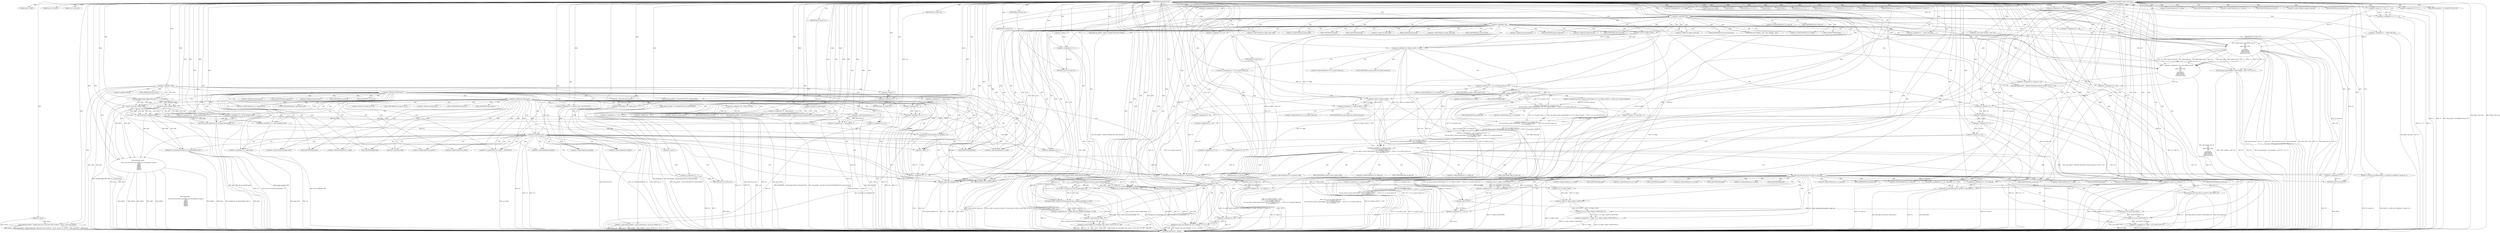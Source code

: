 digraph hostapd_notif_assoc {  
"1000122" [label = "(METHOD,hostapd_notif_assoc)" ]
"1000694" [label = "(METHOD_RETURN,int __fastcall)" ]
"1000123" [label = "(PARAM,hostapd_data *hapd)" ]
"1000124" [label = "(PARAM,const u8 *addr)" ]
"1000125" [label = "(PARAM,const u8 *req_ies)" ]
"1000126" [label = "(PARAM,size_t req_ies_len)" ]
"1000127" [label = "(PARAM,int reassoc)" ]
"1000151" [label = "(<operator>.logicalNot,!addr)" ]
"1000154" [label = "(<operator>.assignment,v23 = -1)" ]
"1000156" [label = "(<operator>.minus,-1)" ]
"1000158" [label = "(wpa_printf,wpa_printf(2, \"hostapd_notif_assoc: Skip event with no address\", req_ies, req_ies_len, reassoc))" ]
"1000164" [label = "(RETURN,return v23;,return v23;)" ]
"1000165" [label = "(IDENTIFIER,v23,return v23;)" ]
"1000166" [label = "(hostapd_logger,hostapd_logger(hapd, addr, 1u, 2, \"associated\"))" ]
"1000172" [label = "(ieee802_11_parse_elems,ieee802_11_parse_elems(req_ies, req_ies_len, &elems, 0))" ]
"1000183" [label = "(<operator>.assignment,v10 = elems.wps_ie - 2)" ]
"1000185" [label = "(<operator>.subtraction,elems.wps_ie - 2)" ]
"1000190" [label = "(IDENTIFIER,L,)" ]
"1000191" [label = "(wpa_printf,wpa_printf(2, \"STA included WPS IE in (Re)AssocReq\"))" ]
"1000196" [label = "(<operator>.assignment,v27 = elems.rsn_ie)" ]
"1000206" [label = "(<operator>.assignment,v28 = elems.rsn_ie_len)" ]
"1000211" [label = "(wpa_printf,wpa_printf(2, \"STA included RSN IE in (Re)AssocReq\"))" ]
"1000214" [label = "(<operator>.assignment,v10 = v27 - 2)" ]
"1000216" [label = "(<operator>.subtraction,v27 - 2)" ]
"1000219" [label = "(<operator>.assignment,v11 = v28 + 2)" ]
"1000221" [label = "(<operator>.addition,v28 + 2)" ]
"1000224" [label = "(<operator>.assignment,v12 = ap_get_sta(hapd, addr))" ]
"1000226" [label = "(ap_get_sta,ap_get_sta(hapd, addr))" ]
"1000229" [label = "(<operator>.assignment,v13 = v12)" ]
"1000233" [label = "(IDENTIFIER,v12,if ( v12 ))" ]
"1000236" [label = "(<operator>.assignment,v10 = elems.wpa_ie)" ]
"1000246" [label = "(<operator>.assignment,v10 = elems.wpa_ie - 2)" ]
"1000248" [label = "(<operator>.subtraction,elems.wpa_ie - 2)" ]
"1000253" [label = "(IDENTIFIER,L,)" ]
"1000254" [label = "(wpa_printf,wpa_printf(2, \"STA included WPA IE in (Re)AssocReq\"))" ]
"1000259" [label = "(IDENTIFIER,L,)" ]
"1000260" [label = "(wpa_printf,wpa_printf(2, \"STA did not include WPS/RSN/WPA IE in (Re)AssocReq\"))" ]
"1000263" [label = "(<operator>.assignment,v12 = ap_get_sta(hapd, addr))" ]
"1000265" [label = "(ap_get_sta,ap_get_sta(hapd, addr))" ]
"1000268" [label = "(<operator>.assignment,v13 = v12)" ]
"1000272" [label = "(IDENTIFIER,v12,if ( v12 ))" ]
"1000275" [label = "(ap_sta_no_session_timeout,ap_sta_no_session_timeout(hapd, v12))" ]
"1000278" [label = "(accounting_sta_stop,accounting_sta_stop(hapd, v13))" ]
"1000281" [label = "(<operator>.assignment,v13->timeout_next = STA_NULLFUNC)" ]
"1000288" [label = "(<operator>.assignment,v13 = ap_sta_add(hapd, addr))" ]
"1000290" [label = "(ap_sta_add,ap_sta_add(hapd, addr))" ]
"1000294" [label = "(<operator>.logicalNot,!v13)" ]
"1000297" [label = "(<operator>.assignment,v23 = -1)" ]
"1000299" [label = "(<operator>.minus,-1)" ]
"1000301" [label = "(hostapd_drv_sta_disassoc,hostapd_drv_sta_disassoc(hapd, addr, 5))" ]
"1000305" [label = "(RETURN,return v23;,return v23;)" ]
"1000306" [label = "(IDENTIFIER,v23,return v23;)" ]
"1000308" [label = "(<operator>.assignment,v14 = hapd->iface)" ]
"1000313" [label = "(<operators>.assignmentAnd,v13->flags &= 0xFFFECFFF)" ]
"1000319" [label = "(wpa_printf,wpa_printf(\n      3,\n      \"STA %02x:%02x:%02x:%02x:%02x:%02x not allowed to connect\",\n      *addr,\n      addr[1],\n      addr[2],\n      addr[3],\n      addr[4],\n      addr[5]))" ]
"1000339" [label = "(<operator>.assignment,v25 = 1)" ]
"1000343" [label = "(hostapd_drv_sta_disassoc,hostapd_drv_sta_disassoc(hapd, v13->addr, v25))" ]
"1000349" [label = "(<operator>.assignment,v23 = -1)" ]
"1000351" [label = "(<operator>.minus,-1)" ]
"1000353" [label = "(ap_free_sta,ap_free_sta(hapd, v13))" ]
"1000356" [label = "(RETURN,return v23;,return v23;)" ]
"1000357" [label = "(IDENTIFIER,v23,return v23;)" ]
"1000358" [label = "(ap_copy_sta_supp_op_classes,ap_copy_sta_supp_op_classes(v13, elems.supp_op_classes, elems.supp_op_classes_len))" ]
"1000367" [label = "(<operator>.logicalNot,!hapd->conf->wpa)" ]
"1000374" [label = "(<operator>.assignment,v20 = v13->flags)" ]
"1000381" [label = "(IDENTIFIER,v10,if ( v10 ))" ]
"1000382" [label = "(<operator>.assignment,v15 = v11 == 0)" ]
"1000384" [label = "(<operator>.equals,v11 == 0)" ]
"1000388" [label = "(<operator>.assignment,v15 = 1)" ]
"1000392" [label = "(IDENTIFIER,v15,if ( v15 ))" ]
"1000394" [label = "(wpa_printf,wpa_printf(2, \"No WPA/RSN IE from STA\"))" ]
"1000397" [label = "(<operator>.assignment,v25 = 13)" ]
"1000401" [label = "(<operator>.assignment,v16 = v13->wpa_sm)" ]
"1000406" [label = "(<operator>.assignment,v17 = hapd->wpa_auth)" ]
"1000412" [label = "(<operator>.logicalNot,!v16)" ]
"1000415" [label = "(<operator>.assignment,v13->wpa_sm = v29)" ]
"1000420" [label = "(<operator>.assignment,v16 = v29)" ]
"1000424" [label = "(<operator>.logicalNot,!v29)" ]
"1000427" [label = "(<operator>.assignment,v23 = -1)" ]
"1000429" [label = "(<operator>.minus,-1)" ]
"1000431" [label = "(wpa_printf,wpa_printf(5, \"Failed to initialize WPA state machine\"))" ]
"1000434" [label = "(RETURN,return v23;,return v23;)" ]
"1000435" [label = "(IDENTIFIER,v23,return v23;)" ]
"1000436" [label = "(<operator>.assignment,v17 = hapd->wpa_auth)" ]
"1000441" [label = "(<operator>.assignment,v18 = wpa_validate_wpa_ie(\n          v17,\n          v16,\n          hapd->iface->freq,\n          v10,\n          v11,\n          elems.mdie,\n          elems.mdie_len,\n          elems.owe_dh,\n          elems.owe_dh_len))" ]
"1000443" [label = "(wpa_validate_wpa_ie,wpa_validate_wpa_ie(\n          v17,\n          v16,\n          hapd->iface->freq,\n          v10,\n          v11,\n          elems.mdie,\n          elems.mdie_len,\n          elems.owe_dh,\n          elems.owe_dh_len))" ]
"1000465" [label = "(<operator>.assignment,v19 = v18)" ]
"1000469" [label = "(IDENTIFIER,v18,if ( v18 ))" ]
"1000471" [label = "(wpa_printf,wpa_printf(2, \"WPA/RSN information element rejected? (res %u)\", v18))" ]
"1000475" [label = "(wpa_hexdump,wpa_hexdump(2, (const unsigned __int8 *)\"IE\", v10, v11))" ]
"1000477" [label = "(<operator>.cast,(const unsigned __int8 *)\"IE\")" ]
"1000482" [label = "(<operator>.assignment,v25 = 18)" ]
"1000486" [label = "(<operator>.notEquals,v19 != 2)" ]
"1000490" [label = "(<operator>.assignment,v25 = 19)" ]
"1000494" [label = "(<operator>.notEquals,v19 != 3)" ]
"1000498" [label = "(<operator>.assignment,v25 = 20)" ]
"1000502" [label = "(<operator>.notEquals,v19 != 4)" ]
"1000507" [label = "(<operator>.equals,v19 == 8)" ]
"1000510" [label = "(<operator>.assignment,v25 = 24)" ]
"1000514" [label = "(<operator>.assignment,v25 = 13)" ]
"1000519" [label = "(<operator>.logicalOr,(v13->flags & 0x402) != 1026\n    || (v23 = v13->sa_query_timed_out) != 0\n    || v13->sa_query_count > 0\n    && ((ap_check_sa_query_timeout(hapd, v13), (v13->flags & 0x402) != 1026) || v13->sa_query_timed_out)\n    || v13->auth_alg == 2)" ]
"1000520" [label = "(<operator>.notEquals,(v13->flags & 0x402) != 1026)" ]
"1000521" [label = "(<operator>.and,v13->flags & 0x402)" ]
"1000527" [label = "(<operator>.logicalOr,(v23 = v13->sa_query_timed_out) != 0\n    || v13->sa_query_count > 0\n    && ((ap_check_sa_query_timeout(hapd, v13), (v13->flags & 0x402) != 1026) || v13->sa_query_timed_out)\n    || v13->auth_alg == 2)" ]
"1000528" [label = "(<operator>.notEquals,(v23 = v13->sa_query_timed_out) != 0)" ]
"1000529" [label = "(<operator>.assignment,v23 = v13->sa_query_timed_out)" ]
"1000535" [label = "(<operator>.logicalOr,v13->sa_query_count > 0\n    && ((ap_check_sa_query_timeout(hapd, v13), (v13->flags & 0x402) != 1026) || v13->sa_query_timed_out)\n    || v13->auth_alg == 2)" ]
"1000536" [label = "(<operator>.logicalAnd,v13->sa_query_count > 0\n    && ((ap_check_sa_query_timeout(hapd, v13), (v13->flags & 0x402) != 1026) || v13->sa_query_timed_out))" ]
"1000537" [label = "(<operator>.greaterThan,v13->sa_query_count > 0)" ]
"1000544" [label = "(ap_check_sa_query_timeout,ap_check_sa_query_timeout(hapd, v13))" ]
"1000547" [label = "(<operator>.notEquals,(v13->flags & 0x402) != 1026)" ]
"1000548" [label = "(<operator>.and,v13->flags & 0x402)" ]
"1000542" [label = "(<operator>.logicalOr,(ap_check_sa_query_timeout(hapd, v13), (v13->flags & 0x402) != 1026) || v13->sa_query_timed_out)" ]
"1000557" [label = "(<operator>.equals,v13->auth_alg == 2)" ]
"1000564" [label = "(wpa_auth_uses_mfp,wpa_auth_uses_mfp(v13->wpa_sm))" ]
"1000569" [label = "(<operator>.assignment,v21 = v13->flags & 2)" ]
"1000571" [label = "(<operator>.and,v13->flags & 2)" ]
"1000576" [label = "(<operator>.assignment,v13->flags = (v13->flags | 0x400) & 0xFFF7FFFF | 3)" ]
"1000580" [label = "(<operator>.or,(v13->flags | 0x400) & 0xFFF7FFFF | 3)" ]
"1000581" [label = "(<operator>.and,(v13->flags | 0x400) & 0xFFF7FFFF)" ]
"1000582" [label = "(<operator>.or,v13->flags | 0x400)" ]
"1000589" [label = "(hostapd_set_sta_flags,hostapd_set_sta_flags(hapd, v13))" ]
"1000593" [label = "(IDENTIFIER,reassoc,if ( reassoc ))" ]
"1000596" [label = "(<operator>.assignment,v22 = v13->wpa_sm)" ]
"1000602" [label = "(<operator>.equals,v13->auth_alg == 2)" ]
"1000608" [label = "(wpa_auth_sm_event,wpa_auth_sm_event(v22, WPA_ASSOC_FT))" ]
"1000613" [label = "(wpa_auth_sm_event,wpa_auth_sm_event(v22, WPA_ASSOC))" ]
"1000617" [label = "(<operator>.assignment,v23 = 0)" ]
"1000620" [label = "(hostapd_new_assoc_sta,hostapd_new_assoc_sta(hapd, v13, v21 != 0))" ]
"1000623" [label = "(<operator>.notEquals,v21 != 0)" ]
"1000626" [label = "(ieee802_1x_notify_port_enabled,ieee802_1x_notify_port_enabled(v13->eapol_sm, 1))" ]
"1000631" [label = "(RETURN,return v23;,return v23;)" ]
"1000632" [label = "(IDENTIFIER,v23,return v23;)" ]
"1000634" [label = "(<operator>.assignment,v22 = v13->wpa_sm)" ]
"1000640" [label = "(<operator>.assignment,v20 = v13->flags & 0xFFFFFBFF)" ]
"1000642" [label = "(<operator>.and,v13->flags & 0xFFFFFBFF)" ]
"1000648" [label = "(<operator>.assignment,v21 = v20 & 2)" ]
"1000650" [label = "(<operator>.and,v20 & 2)" ]
"1000653" [label = "(<operator>.assignment,v13->flags = v20 & 0xFFF7FFFF | 3)" ]
"1000657" [label = "(<operator>.or,v20 & 0xFFF7FFFF | 3)" ]
"1000658" [label = "(<operator>.and,v20 & 0xFFF7FFFF)" ]
"1000662" [label = "(hostapd_set_sta_flags,hostapd_set_sta_flags(hapd, v13))" ]
"1000666" [label = "(IDENTIFIER,reassoc,if ( reassoc ))" ]
"1000670" [label = "(<operator>.logicalNot,!v13->sa_query_count)" ]
"1000674" [label = "(ap_sta_start_sa_query,ap_sta_start_sa_query(hapd, v13))" ]
"1000677" [label = "(<operator>.assignment,v26 = hostapd_eid_assoc_comeback_time(hapd, v13, buf))" ]
"1000679" [label = "(hostapd_eid_assoc_comeback_time,hostapd_eid_assoc_comeback_time(hapd, v13, buf))" ]
"1000683" [label = "(hostapd_sta_assoc,hostapd_sta_assoc(hapd, addr, reassoc, 0x1Eu, buf, v26 - buf))" ]
"1000689" [label = "(<operator>.subtraction,v26 - buf)" ]
"1000692" [label = "(RETURN,return v23;,return v23;)" ]
"1000693" [label = "(IDENTIFIER,v23,return v23;)" ]
"1000175" [label = "(<operator>.addressOf,&elems)" ]
"1000179" [label = "(<operator>.fieldAccess,elems.wps_ie)" ]
"1000181" [label = "(FIELD_IDENTIFIER,wps_ie,wps_ie)" ]
"1000186" [label = "(<operator>.fieldAccess,elems.wps_ie)" ]
"1000188" [label = "(FIELD_IDENTIFIER,wps_ie,wps_ie)" ]
"1000198" [label = "(<operator>.fieldAccess,elems.rsn_ie)" ]
"1000200" [label = "(FIELD_IDENTIFIER,rsn_ie,rsn_ie)" ]
"1000202" [label = "(<operator>.fieldAccess,elems.rsn_ie)" ]
"1000204" [label = "(FIELD_IDENTIFIER,rsn_ie,rsn_ie)" ]
"1000208" [label = "(<operator>.fieldAccess,elems.rsn_ie_len)" ]
"1000210" [label = "(FIELD_IDENTIFIER,rsn_ie_len,rsn_ie_len)" ]
"1000238" [label = "(<operator>.fieldAccess,elems.wpa_ie)" ]
"1000240" [label = "(FIELD_IDENTIFIER,wpa_ie,wpa_ie)" ]
"1000242" [label = "(<operator>.fieldAccess,elems.wpa_ie)" ]
"1000244" [label = "(FIELD_IDENTIFIER,wpa_ie,wpa_ie)" ]
"1000249" [label = "(<operator>.fieldAccess,elems.wpa_ie)" ]
"1000251" [label = "(FIELD_IDENTIFIER,wpa_ie,wpa_ie)" ]
"1000282" [label = "(<operator>.indirectFieldAccess,v13->timeout_next)" ]
"1000284" [label = "(FIELD_IDENTIFIER,timeout_next,timeout_next)" ]
"1000310" [label = "(<operator>.indirectFieldAccess,hapd->iface)" ]
"1000312" [label = "(FIELD_IDENTIFIER,iface,iface)" ]
"1000314" [label = "(<operator>.indirectFieldAccess,v13->flags)" ]
"1000316" [label = "(FIELD_IDENTIFIER,flags,flags)" ]
"1000322" [label = "(<operator>.indirection,*addr)" ]
"1000324" [label = "(<operator>.indirectIndexAccess,addr[1])" ]
"1000327" [label = "(<operator>.indirectIndexAccess,addr[2])" ]
"1000330" [label = "(<operator>.indirectIndexAccess,addr[3])" ]
"1000333" [label = "(<operator>.indirectIndexAccess,addr[4])" ]
"1000336" [label = "(<operator>.indirectIndexAccess,addr[5])" ]
"1000345" [label = "(<operator>.indirectFieldAccess,v13->addr)" ]
"1000347" [label = "(FIELD_IDENTIFIER,addr,addr)" ]
"1000376" [label = "(<operator>.indirectFieldAccess,v13->flags)" ]
"1000378" [label = "(FIELD_IDENTIFIER,flags,flags)" ]
"1000403" [label = "(<operator>.indirectFieldAccess,v13->wpa_sm)" ]
"1000405" [label = "(FIELD_IDENTIFIER,wpa_sm,wpa_sm)" ]
"1000408" [label = "(<operator>.indirectFieldAccess,hapd->wpa_auth)" ]
"1000410" [label = "(FIELD_IDENTIFIER,wpa_auth,wpa_auth)" ]
"1000416" [label = "(<operator>.indirectFieldAccess,v13->wpa_sm)" ]
"1000418" [label = "(FIELD_IDENTIFIER,wpa_sm,wpa_sm)" ]
"1000438" [label = "(<operator>.indirectFieldAccess,hapd->wpa_auth)" ]
"1000440" [label = "(FIELD_IDENTIFIER,wpa_auth,wpa_auth)" ]
"1000446" [label = "(<operator>.indirectFieldAccess,hapd->iface->freq)" ]
"1000447" [label = "(<operator>.indirectFieldAccess,hapd->iface)" ]
"1000449" [label = "(FIELD_IDENTIFIER,iface,iface)" ]
"1000450" [label = "(FIELD_IDENTIFIER,freq,freq)" ]
"1000453" [label = "(<operator>.fieldAccess,elems.mdie)" ]
"1000455" [label = "(FIELD_IDENTIFIER,mdie,mdie)" ]
"1000456" [label = "(<operator>.fieldAccess,elems.mdie_len)" ]
"1000458" [label = "(FIELD_IDENTIFIER,mdie_len,mdie_len)" ]
"1000459" [label = "(<operator>.fieldAccess,elems.owe_dh)" ]
"1000461" [label = "(FIELD_IDENTIFIER,owe_dh,owe_dh)" ]
"1000462" [label = "(<operator>.fieldAccess,elems.owe_dh_len)" ]
"1000464" [label = "(FIELD_IDENTIFIER,owe_dh_len,owe_dh_len)" ]
"1000478" [label = "(UNKNOWN,const unsigned __int8 *,const unsigned __int8 *)" ]
"1000522" [label = "(<operator>.indirectFieldAccess,v13->flags)" ]
"1000524" [label = "(FIELD_IDENTIFIER,flags,flags)" ]
"1000531" [label = "(<operator>.indirectFieldAccess,v13->sa_query_timed_out)" ]
"1000533" [label = "(FIELD_IDENTIFIER,sa_query_timed_out,sa_query_timed_out)" ]
"1000538" [label = "(<operator>.indirectFieldAccess,v13->sa_query_count)" ]
"1000540" [label = "(FIELD_IDENTIFIER,sa_query_count,sa_query_count)" ]
"1000549" [label = "(<operator>.indirectFieldAccess,v13->flags)" ]
"1000551" [label = "(FIELD_IDENTIFIER,flags,flags)" ]
"1000554" [label = "(<operator>.indirectFieldAccess,v13->sa_query_timed_out)" ]
"1000556" [label = "(FIELD_IDENTIFIER,sa_query_timed_out,sa_query_timed_out)" ]
"1000558" [label = "(<operator>.indirectFieldAccess,v13->auth_alg)" ]
"1000560" [label = "(FIELD_IDENTIFIER,auth_alg,auth_alg)" ]
"1000565" [label = "(<operator>.indirectFieldAccess,v13->wpa_sm)" ]
"1000567" [label = "(FIELD_IDENTIFIER,wpa_sm,wpa_sm)" ]
"1000572" [label = "(<operator>.indirectFieldAccess,v13->flags)" ]
"1000574" [label = "(FIELD_IDENTIFIER,flags,flags)" ]
"1000577" [label = "(<operator>.indirectFieldAccess,v13->flags)" ]
"1000579" [label = "(FIELD_IDENTIFIER,flags,flags)" ]
"1000583" [label = "(<operator>.indirectFieldAccess,v13->flags)" ]
"1000585" [label = "(FIELD_IDENTIFIER,flags,flags)" ]
"1000598" [label = "(<operator>.indirectFieldAccess,v13->wpa_sm)" ]
"1000600" [label = "(FIELD_IDENTIFIER,wpa_sm,wpa_sm)" ]
"1000603" [label = "(<operator>.indirectFieldAccess,v13->auth_alg)" ]
"1000605" [label = "(FIELD_IDENTIFIER,auth_alg,auth_alg)" ]
"1000627" [label = "(<operator>.indirectFieldAccess,v13->eapol_sm)" ]
"1000629" [label = "(FIELD_IDENTIFIER,eapol_sm,eapol_sm)" ]
"1000636" [label = "(<operator>.indirectFieldAccess,v13->wpa_sm)" ]
"1000638" [label = "(FIELD_IDENTIFIER,wpa_sm,wpa_sm)" ]
"1000643" [label = "(<operator>.indirectFieldAccess,v13->flags)" ]
"1000645" [label = "(FIELD_IDENTIFIER,flags,flags)" ]
"1000654" [label = "(<operator>.indirectFieldAccess,v13->flags)" ]
"1000656" [label = "(FIELD_IDENTIFIER,flags,flags)" ]
"1000671" [label = "(<operator>.indirectFieldAccess,v13->sa_query_count)" ]
"1000673" [label = "(FIELD_IDENTIFIER,sa_query_count,sa_query_count)" ]
  "1000356" -> "1000694"  [ label = "DDG: <RET>"] 
  "1000692" -> "1000694"  [ label = "DDG: <RET>"] 
  "1000631" -> "1000694"  [ label = "DDG: <RET>"] 
  "1000434" -> "1000694"  [ label = "DDG: <RET>"] 
  "1000519" -> "1000694"  [ label = "DDG: (v23 = v13->sa_query_timed_out) != 0\n    || v13->sa_query_count > 0\n    && ((ap_check_sa_query_timeout(hapd, v13), (v13->flags & 0x402) != 1026) || v13->sa_query_timed_out)\n    || v13->auth_alg == 2"] 
  "1000529" -> "1000694"  [ label = "DDG: v23"] 
  "1000319" -> "1000694"  [ label = "DDG: addr[2]"] 
  "1000294" -> "1000694"  [ label = "DDG: !v13"] 
  "1000634" -> "1000694"  [ label = "DDG: v13->wpa_sm"] 
  "1000548" -> "1000694"  [ label = "DDG: v13->flags"] 
  "1000260" -> "1000694"  [ label = "DDG: wpa_printf(2, \"STA did not include WPS/RSN/WPA IE in (Re)AssocReq\")"] 
  "1000158" -> "1000694"  [ label = "DDG: req_ies"] 
  "1000265" -> "1000694"  [ label = "DDG: addr"] 
  "1000415" -> "1000694"  [ label = "DDG: v13->wpa_sm"] 
  "1000581" -> "1000694"  [ label = "DDG: v13->flags | 0x400"] 
  "1000475" -> "1000694"  [ label = "DDG: (const unsigned __int8 *)\"IE\""] 
  "1000494" -> "1000694"  [ label = "DDG: v19"] 
  "1000617" -> "1000694"  [ label = "DDG: v23"] 
  "1000580" -> "1000694"  [ label = "DDG: (v13->flags | 0x400) & 0xFFF7FFFF"] 
  "1000613" -> "1000694"  [ label = "DDG: WPA_ASSOC"] 
  "1000294" -> "1000694"  [ label = "DDG: v13"] 
  "1000343" -> "1000694"  [ label = "DDG: v25"] 
  "1000569" -> "1000694"  [ label = "DDG: v13->flags & 2"] 
  "1000388" -> "1000694"  [ label = "DDG: v15"] 
  "1000191" -> "1000694"  [ label = "DDG: wpa_printf(2, \"STA included WPS IE in (Re)AssocReq\")"] 
  "1000424" -> "1000694"  [ label = "DDG: !v29"] 
  "1000443" -> "1000694"  [ label = "DDG: v17"] 
  "1000535" -> "1000694"  [ label = "DDG: v13->sa_query_count > 0\n    && ((ap_check_sa_query_timeout(hapd, v13), (v13->flags & 0x402) != 1026) || v13->sa_query_timed_out)"] 
  "1000502" -> "1000694"  [ label = "DDG: v19 != 4"] 
  "1000443" -> "1000694"  [ label = "DDG: v16"] 
  "1000394" -> "1000694"  [ label = "DDG: wpa_printf(2, \"No WPA/RSN IE from STA\")"] 
  "1000406" -> "1000694"  [ label = "DDG: v17"] 
  "1000443" -> "1000694"  [ label = "DDG: elems.owe_dh_len"] 
  "1000613" -> "1000694"  [ label = "DDG: wpa_auth_sm_event(v22, WPA_ASSOC)"] 
  "1000319" -> "1000694"  [ label = "DDG: *addr"] 
  "1000127" -> "1000694"  [ label = "DDG: reassoc"] 
  "1000158" -> "1000694"  [ label = "DDG: reassoc"] 
  "1000626" -> "1000694"  [ label = "DDG: v13->eapol_sm"] 
  "1000166" -> "1000694"  [ label = "DDG: hostapd_logger(hapd, addr, 1u, 2, \"associated\")"] 
  "1000319" -> "1000694"  [ label = "DDG: addr[3]"] 
  "1000172" -> "1000694"  [ label = "DDG: req_ies_len"] 
  "1000589" -> "1000694"  [ label = "DDG: hostapd_set_sta_flags(hapd, v13)"] 
  "1000486" -> "1000694"  [ label = "DDG: v19 != 2"] 
  "1000353" -> "1000694"  [ label = "DDG: ap_free_sta(hapd, v13)"] 
  "1000683" -> "1000694"  [ label = "DDG: hostapd_sta_assoc(hapd, addr, reassoc, 0x1Eu, buf, v26 - buf)"] 
  "1000319" -> "1000694"  [ label = "DDG: wpa_printf(\n      3,\n      \"STA %02x:%02x:%02x:%02x:%02x:%02x not allowed to connect\",\n      *addr,\n      addr[1],\n      addr[2],\n      addr[3],\n      addr[4],\n      addr[5])"] 
  "1000683" -> "1000694"  [ label = "DDG: buf"] 
  "1000602" -> "1000694"  [ label = "DDG: v13->auth_alg == 2"] 
  "1000547" -> "1000694"  [ label = "DDG: v13->flags & 0x402"] 
  "1000544" -> "1000694"  [ label = "DDG: ap_check_sa_query_timeout(hapd, v13)"] 
  "1000263" -> "1000694"  [ label = "DDG: ap_get_sta(hapd, addr)"] 
  "1000349" -> "1000694"  [ label = "DDG: -1"] 
  "1000537" -> "1000694"  [ label = "DDG: v13->sa_query_count"] 
  "1000564" -> "1000694"  [ label = "DDG: wpa_auth_uses_mfp(v13->wpa_sm)"] 
  "1000183" -> "1000694"  [ label = "DDG: v10"] 
  "1000431" -> "1000694"  [ label = "DDG: wpa_printf(5, \"Failed to initialize WPA state machine\")"] 
  "1000211" -> "1000694"  [ label = "DDG: wpa_printf(2, \"STA included RSN IE in (Re)AssocReq\")"] 
  "1000216" -> "1000694"  [ label = "DDG: v27"] 
  "1000674" -> "1000694"  [ label = "DDG: ap_sta_start_sa_query(hapd, v13)"] 
  "1000683" -> "1000694"  [ label = "DDG: addr"] 
  "1000288" -> "1000694"  [ label = "DDG: ap_sta_add(hapd, addr)"] 
  "1000576" -> "1000694"  [ label = "DDG: v13->flags"] 
  "1000151" -> "1000694"  [ label = "DDG: addr"] 
  "1000219" -> "1000694"  [ label = "DDG: v28 + 2"] 
  "1000219" -> "1000694"  [ label = "DDG: v11"] 
  "1000353" -> "1000694"  [ label = "DDG: v13"] 
  "1000297" -> "1000694"  [ label = "DDG: v23"] 
  "1000382" -> "1000694"  [ label = "DDG: v11 == 0"] 
  "1000436" -> "1000694"  [ label = "DDG: hapd->wpa_auth"] 
  "1000301" -> "1000694"  [ label = "DDG: hostapd_drv_sta_disassoc(hapd, addr, 5)"] 
  "1000640" -> "1000694"  [ label = "DDG: v13->flags & 0xFFFFFBFF"] 
  "1000653" -> "1000694"  [ label = "DDG: v20 & 0xFFF7FFFF | 3"] 
  "1000475" -> "1000694"  [ label = "DDG: v11"] 
  "1000486" -> "1000694"  [ label = "DDG: v19"] 
  "1000268" -> "1000694"  [ label = "DDG: v12"] 
  "1000623" -> "1000694"  [ label = "DDG: v21"] 
  "1000301" -> "1000694"  [ label = "DDG: hapd"] 
  "1000653" -> "1000694"  [ label = "DDG: v13->flags"] 
  "1000557" -> "1000694"  [ label = "DDG: v13->auth_alg"] 
  "1000683" -> "1000694"  [ label = "DDG: v26 - buf"] 
  "1000224" -> "1000694"  [ label = "DDG: ap_get_sta(hapd, addr)"] 
  "1000367" -> "1000694"  [ label = "DDG: hapd->conf->wpa"] 
  "1000608" -> "1000694"  [ label = "DDG: wpa_auth_sm_event(v22, WPA_ASSOC_FT)"] 
  "1000290" -> "1000694"  [ label = "DDG: addr"] 
  "1000679" -> "1000694"  [ label = "DDG: v13"] 
  "1000343" -> "1000694"  [ label = "DDG: v13->addr"] 
  "1000475" -> "1000694"  [ label = "DDG: v10"] 
  "1000602" -> "1000694"  [ label = "DDG: v13->auth_alg"] 
  "1000308" -> "1000694"  [ label = "DDG: hapd->iface"] 
  "1000443" -> "1000694"  [ label = "DDG: elems.mdie"] 
  "1000154" -> "1000694"  [ label = "DDG: v23"] 
  "1000281" -> "1000694"  [ label = "DDG: v13->timeout_next"] 
  "1000158" -> "1000694"  [ label = "DDG: wpa_printf(2, \"hostapd_notif_assoc: Skip event with no address\", req_ies, req_ies_len, reassoc)"] 
  "1000246" -> "1000694"  [ label = "DDG: v10"] 
  "1000521" -> "1000694"  [ label = "DDG: v13->flags"] 
  "1000626" -> "1000694"  [ label = "DDG: ieee802_1x_notify_port_enabled(v13->eapol_sm, 1)"] 
  "1000527" -> "1000694"  [ label = "DDG: (v23 = v13->sa_query_timed_out) != 0"] 
  "1000475" -> "1000694"  [ label = "DDG: wpa_hexdump(2, (const unsigned __int8 *)\"IE\", v10, v11)"] 
  "1000214" -> "1000694"  [ label = "DDG: v10"] 
  "1000401" -> "1000694"  [ label = "DDG: v13->wpa_sm"] 
  "1000275" -> "1000694"  [ label = "DDG: v12"] 
  "1000507" -> "1000694"  [ label = "DDG: v19"] 
  "1000384" -> "1000694"  [ label = "DDG: v11"] 
  "1000236" -> "1000694"  [ label = "DDG: v10"] 
  "1000658" -> "1000694"  [ label = "DDG: v20"] 
  "1000657" -> "1000694"  [ label = "DDG: v20 & 0xFFF7FFFF"] 
  "1000349" -> "1000694"  [ label = "DDG: v23"] 
  "1000367" -> "1000694"  [ label = "DDG: !hapd->conf->wpa"] 
  "1000183" -> "1000694"  [ label = "DDG: elems.wps_ie - 2"] 
  "1000358" -> "1000694"  [ label = "DDG: v13"] 
  "1000221" -> "1000694"  [ label = "DDG: v28"] 
  "1000313" -> "1000694"  [ label = "DDG: v13->flags"] 
  "1000670" -> "1000694"  [ label = "DDG: !v13->sa_query_count"] 
  "1000275" -> "1000694"  [ label = "DDG: ap_sta_no_session_timeout(hapd, v12)"] 
  "1000248" -> "1000694"  [ label = "DDG: elems.wpa_ie"] 
  "1000424" -> "1000694"  [ label = "DDG: v29"] 
  "1000689" -> "1000694"  [ label = "DDG: v26"] 
  "1000683" -> "1000694"  [ label = "DDG: reassoc"] 
  "1000246" -> "1000694"  [ label = "DDG: elems.wpa_ie - 2"] 
  "1000343" -> "1000694"  [ label = "DDG: hostapd_drv_sta_disassoc(hapd, v13->addr, v25)"] 
  "1000443" -> "1000694"  [ label = "DDG: hapd->iface->freq"] 
  "1000683" -> "1000694"  [ label = "DDG: hapd"] 
  "1000662" -> "1000694"  [ label = "DDG: hostapd_set_sta_flags(hapd, v13)"] 
  "1000301" -> "1000694"  [ label = "DDG: addr"] 
  "1000229" -> "1000694"  [ label = "DDG: v12"] 
  "1000648" -> "1000694"  [ label = "DDG: v20 & 2"] 
  "1000670" -> "1000694"  [ label = "DDG: v13->sa_query_count"] 
  "1000196" -> "1000694"  [ label = "DDG: elems.rsn_ie"] 
  "1000519" -> "1000694"  [ label = "DDG: (v13->flags & 0x402) != 1026"] 
  "1000502" -> "1000694"  [ label = "DDG: v19"] 
  "1000527" -> "1000694"  [ label = "DDG: v13->sa_query_count > 0\n    && ((ap_check_sa_query_timeout(hapd, v13), (v13->flags & 0x402) != 1026) || v13->sa_query_timed_out)\n    || v13->auth_alg == 2"] 
  "1000406" -> "1000694"  [ label = "DDG: hapd->wpa_auth"] 
  "1000443" -> "1000694"  [ label = "DDG: v10"] 
  "1000206" -> "1000694"  [ label = "DDG: elems.rsn_ie_len"] 
  "1000519" -> "1000694"  [ label = "DDG: (v13->flags & 0x402) != 1026\n    || (v23 = v13->sa_query_timed_out) != 0\n    || v13->sa_query_count > 0\n    && ((ap_check_sa_query_timeout(hapd, v13), (v13->flags & 0x402) != 1026) || v13->sa_query_timed_out)\n    || v13->auth_alg == 2"] 
  "1000507" -> "1000694"  [ label = "DDG: v19 == 8"] 
  "1000154" -> "1000694"  [ label = "DDG: -1"] 
  "1000319" -> "1000694"  [ label = "DDG: addr[5]"] 
  "1000535" -> "1000694"  [ label = "DDG: v13->auth_alg == 2"] 
  "1000536" -> "1000694"  [ label = "DDG: v13->sa_query_count > 0"] 
  "1000620" -> "1000694"  [ label = "DDG: v21 != 0"] 
  "1000620" -> "1000694"  [ label = "DDG: v13"] 
  "1000620" -> "1000694"  [ label = "DDG: hapd"] 
  "1000465" -> "1000694"  [ label = "DDG: v18"] 
  "1000226" -> "1000694"  [ label = "DDG: addr"] 
  "1000427" -> "1000694"  [ label = "DDG: v23"] 
  "1000608" -> "1000694"  [ label = "DDG: WPA_ASSOC_FT"] 
  "1000297" -> "1000694"  [ label = "DDG: -1"] 
  "1000613" -> "1000694"  [ label = "DDG: v22"] 
  "1000494" -> "1000694"  [ label = "DDG: v19 != 3"] 
  "1000542" -> "1000694"  [ label = "DDG: v13->sa_query_timed_out"] 
  "1000353" -> "1000694"  [ label = "DDG: hapd"] 
  "1000278" -> "1000694"  [ label = "DDG: accounting_sta_stop(hapd, v13)"] 
  "1000412" -> "1000694"  [ label = "DDG: !v16"] 
  "1000358" -> "1000694"  [ label = "DDG: elems.supp_op_classes_len"] 
  "1000677" -> "1000694"  [ label = "DDG: hostapd_eid_assoc_comeback_time(hapd, v13, buf)"] 
  "1000382" -> "1000694"  [ label = "DDG: v15"] 
  "1000443" -> "1000694"  [ label = "DDG: elems.owe_dh"] 
  "1000236" -> "1000694"  [ label = "DDG: elems.wpa_ie"] 
  "1000596" -> "1000694"  [ label = "DDG: v13->wpa_sm"] 
  "1000214" -> "1000694"  [ label = "DDG: v27 - 2"] 
  "1000172" -> "1000694"  [ label = "DDG: req_ies"] 
  "1000420" -> "1000694"  [ label = "DDG: v16"] 
  "1000576" -> "1000694"  [ label = "DDG: (v13->flags | 0x400) & 0xFFF7FFFF | 3"] 
  "1000254" -> "1000694"  [ label = "DDG: wpa_printf(2, \"STA included WPA IE in (Re)AssocReq\")"] 
  "1000308" -> "1000694"  [ label = "DDG: v14"] 
  "1000520" -> "1000694"  [ label = "DDG: v13->flags & 0x402"] 
  "1000529" -> "1000694"  [ label = "DDG: v13->sa_query_timed_out"] 
  "1000443" -> "1000694"  [ label = "DDG: v11"] 
  "1000471" -> "1000694"  [ label = "DDG: v18"] 
  "1000172" -> "1000694"  [ label = "DDG: &elems"] 
  "1000172" -> "1000694"  [ label = "DDG: ieee802_11_parse_elems(req_ies, req_ies_len, &elems, 0)"] 
  "1000196" -> "1000694"  [ label = "DDG: v27"] 
  "1000608" -> "1000694"  [ label = "DDG: v22"] 
  "1000465" -> "1000694"  [ label = "DDG: v19"] 
  "1000441" -> "1000694"  [ label = "DDG: wpa_validate_wpa_ie(\n          v17,\n          v16,\n          hapd->iface->freq,\n          v10,\n          v11,\n          elems.mdie,\n          elems.mdie_len,\n          elems.owe_dh,\n          elems.owe_dh_len)"] 
  "1000319" -> "1000694"  [ label = "DDG: addr[1]"] 
  "1000443" -> "1000694"  [ label = "DDG: elems.mdie_len"] 
  "1000471" -> "1000694"  [ label = "DDG: wpa_printf(2, \"WPA/RSN information element rejected? (res %u)\", v18)"] 
  "1000536" -> "1000694"  [ label = "DDG: (ap_check_sa_query_timeout(hapd, v13), (v13->flags & 0x402) != 1026) || v13->sa_query_timed_out"] 
  "1000281" -> "1000694"  [ label = "DDG: STA_NULLFUNC"] 
  "1000158" -> "1000694"  [ label = "DDG: req_ies_len"] 
  "1000151" -> "1000694"  [ label = "DDG: !addr"] 
  "1000185" -> "1000694"  [ label = "DDG: elems.wps_ie"] 
  "1000358" -> "1000694"  [ label = "DDG: ap_copy_sta_supp_op_classes(v13, elems.supp_op_classes, elems.supp_op_classes_len)"] 
  "1000620" -> "1000694"  [ label = "DDG: hostapd_new_assoc_sta(hapd, v13, v21 != 0)"] 
  "1000427" -> "1000694"  [ label = "DDG: -1"] 
  "1000319" -> "1000694"  [ label = "DDG: addr[4]"] 
  "1000358" -> "1000694"  [ label = "DDG: elems.supp_op_classes"] 
  "1000164" -> "1000694"  [ label = "DDG: <RET>"] 
  "1000305" -> "1000694"  [ label = "DDG: <RET>"] 
  "1000122" -> "1000123"  [ label = "DDG: "] 
  "1000122" -> "1000124"  [ label = "DDG: "] 
  "1000122" -> "1000125"  [ label = "DDG: "] 
  "1000122" -> "1000126"  [ label = "DDG: "] 
  "1000122" -> "1000127"  [ label = "DDG: "] 
  "1000122" -> "1000151"  [ label = "DDG: "] 
  "1000156" -> "1000154"  [ label = "DDG: 1"] 
  "1000122" -> "1000154"  [ label = "DDG: "] 
  "1000122" -> "1000156"  [ label = "DDG: "] 
  "1000122" -> "1000158"  [ label = "DDG: "] 
  "1000127" -> "1000158"  [ label = "DDG: reassoc"] 
  "1000165" -> "1000164"  [ label = "DDG: v23"] 
  "1000154" -> "1000164"  [ label = "DDG: v23"] 
  "1000122" -> "1000165"  [ label = "DDG: "] 
  "1000122" -> "1000166"  [ label = "DDG: "] 
  "1000151" -> "1000166"  [ label = "DDG: addr"] 
  "1000122" -> "1000172"  [ label = "DDG: "] 
  "1000185" -> "1000183"  [ label = "DDG: elems.wps_ie"] 
  "1000185" -> "1000183"  [ label = "DDG: 2"] 
  "1000122" -> "1000183"  [ label = "DDG: "] 
  "1000122" -> "1000185"  [ label = "DDG: "] 
  "1000122" -> "1000190"  [ label = "DDG: "] 
  "1000122" -> "1000191"  [ label = "DDG: "] 
  "1000122" -> "1000196"  [ label = "DDG: "] 
  "1000122" -> "1000206"  [ label = "DDG: "] 
  "1000122" -> "1000211"  [ label = "DDG: "] 
  "1000216" -> "1000214"  [ label = "DDG: v27"] 
  "1000216" -> "1000214"  [ label = "DDG: 2"] 
  "1000122" -> "1000214"  [ label = "DDG: "] 
  "1000196" -> "1000216"  [ label = "DDG: v27"] 
  "1000122" -> "1000216"  [ label = "DDG: "] 
  "1000206" -> "1000219"  [ label = "DDG: v28"] 
  "1000122" -> "1000219"  [ label = "DDG: "] 
  "1000206" -> "1000221"  [ label = "DDG: v28"] 
  "1000122" -> "1000221"  [ label = "DDG: "] 
  "1000226" -> "1000224"  [ label = "DDG: hapd"] 
  "1000226" -> "1000224"  [ label = "DDG: addr"] 
  "1000122" -> "1000224"  [ label = "DDG: "] 
  "1000166" -> "1000226"  [ label = "DDG: hapd"] 
  "1000122" -> "1000226"  [ label = "DDG: "] 
  "1000166" -> "1000226"  [ label = "DDG: addr"] 
  "1000224" -> "1000229"  [ label = "DDG: v12"] 
  "1000122" -> "1000229"  [ label = "DDG: "] 
  "1000122" -> "1000233"  [ label = "DDG: "] 
  "1000122" -> "1000236"  [ label = "DDG: "] 
  "1000248" -> "1000246"  [ label = "DDG: elems.wpa_ie"] 
  "1000248" -> "1000246"  [ label = "DDG: 2"] 
  "1000122" -> "1000246"  [ label = "DDG: "] 
  "1000122" -> "1000248"  [ label = "DDG: "] 
  "1000122" -> "1000253"  [ label = "DDG: "] 
  "1000122" -> "1000254"  [ label = "DDG: "] 
  "1000122" -> "1000259"  [ label = "DDG: "] 
  "1000122" -> "1000260"  [ label = "DDG: "] 
  "1000265" -> "1000263"  [ label = "DDG: hapd"] 
  "1000265" -> "1000263"  [ label = "DDG: addr"] 
  "1000122" -> "1000263"  [ label = "DDG: "] 
  "1000166" -> "1000265"  [ label = "DDG: hapd"] 
  "1000122" -> "1000265"  [ label = "DDG: "] 
  "1000166" -> "1000265"  [ label = "DDG: addr"] 
  "1000263" -> "1000268"  [ label = "DDG: v12"] 
  "1000122" -> "1000268"  [ label = "DDG: "] 
  "1000122" -> "1000272"  [ label = "DDG: "] 
  "1000265" -> "1000275"  [ label = "DDG: hapd"] 
  "1000226" -> "1000275"  [ label = "DDG: hapd"] 
  "1000122" -> "1000275"  [ label = "DDG: "] 
  "1000263" -> "1000275"  [ label = "DDG: v12"] 
  "1000224" -> "1000275"  [ label = "DDG: v12"] 
  "1000275" -> "1000278"  [ label = "DDG: hapd"] 
  "1000122" -> "1000278"  [ label = "DDG: "] 
  "1000268" -> "1000278"  [ label = "DDG: v13"] 
  "1000229" -> "1000278"  [ label = "DDG: v13"] 
  "1000122" -> "1000281"  [ label = "DDG: "] 
  "1000290" -> "1000288"  [ label = "DDG: hapd"] 
  "1000290" -> "1000288"  [ label = "DDG: addr"] 
  "1000122" -> "1000288"  [ label = "DDG: "] 
  "1000265" -> "1000290"  [ label = "DDG: hapd"] 
  "1000226" -> "1000290"  [ label = "DDG: hapd"] 
  "1000122" -> "1000290"  [ label = "DDG: "] 
  "1000265" -> "1000290"  [ label = "DDG: addr"] 
  "1000226" -> "1000290"  [ label = "DDG: addr"] 
  "1000288" -> "1000294"  [ label = "DDG: v13"] 
  "1000122" -> "1000294"  [ label = "DDG: "] 
  "1000299" -> "1000297"  [ label = "DDG: 1"] 
  "1000122" -> "1000297"  [ label = "DDG: "] 
  "1000122" -> "1000299"  [ label = "DDG: "] 
  "1000290" -> "1000301"  [ label = "DDG: hapd"] 
  "1000122" -> "1000301"  [ label = "DDG: "] 
  "1000290" -> "1000301"  [ label = "DDG: addr"] 
  "1000306" -> "1000305"  [ label = "DDG: v23"] 
  "1000297" -> "1000305"  [ label = "DDG: v23"] 
  "1000122" -> "1000306"  [ label = "DDG: "] 
  "1000122" -> "1000308"  [ label = "DDG: "] 
  "1000122" -> "1000313"  [ label = "DDG: "] 
  "1000122" -> "1000319"  [ label = "DDG: "] 
  "1000265" -> "1000319"  [ label = "DDG: addr"] 
  "1000290" -> "1000319"  [ label = "DDG: addr"] 
  "1000226" -> "1000319"  [ label = "DDG: addr"] 
  "1000122" -> "1000339"  [ label = "DDG: "] 
  "1000278" -> "1000343"  [ label = "DDG: hapd"] 
  "1000290" -> "1000343"  [ label = "DDG: hapd"] 
  "1000122" -> "1000343"  [ label = "DDG: "] 
  "1000514" -> "1000343"  [ label = "DDG: v25"] 
  "1000482" -> "1000343"  [ label = "DDG: v25"] 
  "1000498" -> "1000343"  [ label = "DDG: v25"] 
  "1000397" -> "1000343"  [ label = "DDG: v25"] 
  "1000490" -> "1000343"  [ label = "DDG: v25"] 
  "1000510" -> "1000343"  [ label = "DDG: v25"] 
  "1000339" -> "1000343"  [ label = "DDG: v25"] 
  "1000351" -> "1000349"  [ label = "DDG: 1"] 
  "1000122" -> "1000349"  [ label = "DDG: "] 
  "1000122" -> "1000351"  [ label = "DDG: "] 
  "1000343" -> "1000353"  [ label = "DDG: hapd"] 
  "1000122" -> "1000353"  [ label = "DDG: "] 
  "1000294" -> "1000353"  [ label = "DDG: v13"] 
  "1000358" -> "1000353"  [ label = "DDG: v13"] 
  "1000278" -> "1000353"  [ label = "DDG: v13"] 
  "1000357" -> "1000356"  [ label = "DDG: v23"] 
  "1000349" -> "1000356"  [ label = "DDG: v23"] 
  "1000122" -> "1000357"  [ label = "DDG: "] 
  "1000122" -> "1000358"  [ label = "DDG: "] 
  "1000122" -> "1000374"  [ label = "DDG: "] 
  "1000122" -> "1000381"  [ label = "DDG: "] 
  "1000384" -> "1000382"  [ label = "DDG: v11"] 
  "1000384" -> "1000382"  [ label = "DDG: 0"] 
  "1000122" -> "1000382"  [ label = "DDG: "] 
  "1000122" -> "1000384"  [ label = "DDG: "] 
  "1000122" -> "1000388"  [ label = "DDG: "] 
  "1000122" -> "1000392"  [ label = "DDG: "] 
  "1000122" -> "1000394"  [ label = "DDG: "] 
  "1000122" -> "1000397"  [ label = "DDG: "] 
  "1000122" -> "1000401"  [ label = "DDG: "] 
  "1000122" -> "1000406"  [ label = "DDG: "] 
  "1000401" -> "1000412"  [ label = "DDG: v16"] 
  "1000122" -> "1000412"  [ label = "DDG: "] 
  "1000122" -> "1000415"  [ label = "DDG: "] 
  "1000122" -> "1000420"  [ label = "DDG: "] 
  "1000122" -> "1000424"  [ label = "DDG: "] 
  "1000429" -> "1000427"  [ label = "DDG: 1"] 
  "1000122" -> "1000427"  [ label = "DDG: "] 
  "1000122" -> "1000429"  [ label = "DDG: "] 
  "1000122" -> "1000431"  [ label = "DDG: "] 
  "1000435" -> "1000434"  [ label = "DDG: v23"] 
  "1000427" -> "1000434"  [ label = "DDG: v23"] 
  "1000122" -> "1000435"  [ label = "DDG: "] 
  "1000122" -> "1000436"  [ label = "DDG: "] 
  "1000443" -> "1000441"  [ label = "DDG: elems.owe_dh_len"] 
  "1000443" -> "1000441"  [ label = "DDG: elems.mdie_len"] 
  "1000443" -> "1000441"  [ label = "DDG: hapd->iface->freq"] 
  "1000443" -> "1000441"  [ label = "DDG: v16"] 
  "1000443" -> "1000441"  [ label = "DDG: elems.mdie"] 
  "1000443" -> "1000441"  [ label = "DDG: elems.owe_dh"] 
  "1000443" -> "1000441"  [ label = "DDG: v17"] 
  "1000443" -> "1000441"  [ label = "DDG: v11"] 
  "1000443" -> "1000441"  [ label = "DDG: v10"] 
  "1000122" -> "1000441"  [ label = "DDG: "] 
  "1000406" -> "1000443"  [ label = "DDG: v17"] 
  "1000436" -> "1000443"  [ label = "DDG: v17"] 
  "1000122" -> "1000443"  [ label = "DDG: "] 
  "1000420" -> "1000443"  [ label = "DDG: v16"] 
  "1000412" -> "1000443"  [ label = "DDG: v16"] 
  "1000384" -> "1000443"  [ label = "DDG: v11"] 
  "1000441" -> "1000465"  [ label = "DDG: v18"] 
  "1000122" -> "1000465"  [ label = "DDG: "] 
  "1000122" -> "1000469"  [ label = "DDG: "] 
  "1000122" -> "1000471"  [ label = "DDG: "] 
  "1000441" -> "1000471"  [ label = "DDG: v18"] 
  "1000122" -> "1000475"  [ label = "DDG: "] 
  "1000477" -> "1000475"  [ label = "DDG: \"IE\""] 
  "1000122" -> "1000477"  [ label = "DDG: "] 
  "1000443" -> "1000475"  [ label = "DDG: v10"] 
  "1000443" -> "1000475"  [ label = "DDG: v11"] 
  "1000122" -> "1000482"  [ label = "DDG: "] 
  "1000465" -> "1000486"  [ label = "DDG: v19"] 
  "1000122" -> "1000486"  [ label = "DDG: "] 
  "1000122" -> "1000490"  [ label = "DDG: "] 
  "1000486" -> "1000494"  [ label = "DDG: v19"] 
  "1000122" -> "1000494"  [ label = "DDG: "] 
  "1000122" -> "1000498"  [ label = "DDG: "] 
  "1000494" -> "1000502"  [ label = "DDG: v19"] 
  "1000122" -> "1000502"  [ label = "DDG: "] 
  "1000502" -> "1000507"  [ label = "DDG: v19"] 
  "1000122" -> "1000507"  [ label = "DDG: "] 
  "1000122" -> "1000510"  [ label = "DDG: "] 
  "1000122" -> "1000514"  [ label = "DDG: "] 
  "1000547" -> "1000519"  [ label = "DDG: (v13->flags & 0x402) != 1026"] 
  "1000520" -> "1000519"  [ label = "DDG: v13->flags & 0x402"] 
  "1000520" -> "1000519"  [ label = "DDG: 1026"] 
  "1000521" -> "1000520"  [ label = "DDG: v13->flags"] 
  "1000521" -> "1000520"  [ label = "DDG: 0x402"] 
  "1000122" -> "1000521"  [ label = "DDG: "] 
  "1000122" -> "1000520"  [ label = "DDG: "] 
  "1000527" -> "1000519"  [ label = "DDG: (v23 = v13->sa_query_timed_out) != 0"] 
  "1000527" -> "1000519"  [ label = "DDG: v13->sa_query_count > 0\n    && ((ap_check_sa_query_timeout(hapd, v13), (v13->flags & 0x402) != 1026) || v13->sa_query_timed_out)\n    || v13->auth_alg == 2"] 
  "1000528" -> "1000527"  [ label = "DDG: 0"] 
  "1000529" -> "1000528"  [ label = "DDG: v23"] 
  "1000122" -> "1000529"  [ label = "DDG: "] 
  "1000122" -> "1000528"  [ label = "DDG: "] 
  "1000535" -> "1000527"  [ label = "DDG: v13->sa_query_count > 0\n    && ((ap_check_sa_query_timeout(hapd, v13), (v13->flags & 0x402) != 1026) || v13->sa_query_timed_out)"] 
  "1000535" -> "1000527"  [ label = "DDG: v13->auth_alg == 2"] 
  "1000536" -> "1000535"  [ label = "DDG: v13->sa_query_count > 0"] 
  "1000536" -> "1000535"  [ label = "DDG: (ap_check_sa_query_timeout(hapd, v13), (v13->flags & 0x402) != 1026) || v13->sa_query_timed_out"] 
  "1000537" -> "1000536"  [ label = "DDG: v13->sa_query_count"] 
  "1000537" -> "1000536"  [ label = "DDG: 0"] 
  "1000122" -> "1000537"  [ label = "DDG: "] 
  "1000542" -> "1000536"  [ label = "DDG: v13->sa_query_timed_out"] 
  "1000122" -> "1000544"  [ label = "DDG: "] 
  "1000358" -> "1000544"  [ label = "DDG: v13"] 
  "1000548" -> "1000547"  [ label = "DDG: v13->flags"] 
  "1000548" -> "1000547"  [ label = "DDG: 0x402"] 
  "1000521" -> "1000548"  [ label = "DDG: v13->flags"] 
  "1000122" -> "1000548"  [ label = "DDG: "] 
  "1000122" -> "1000547"  [ label = "DDG: "] 
  "1000557" -> "1000535"  [ label = "DDG: v13->auth_alg"] 
  "1000557" -> "1000535"  [ label = "DDG: 2"] 
  "1000122" -> "1000557"  [ label = "DDG: "] 
  "1000415" -> "1000564"  [ label = "DDG: v13->wpa_sm"] 
  "1000571" -> "1000569"  [ label = "DDG: v13->flags"] 
  "1000571" -> "1000569"  [ label = "DDG: 2"] 
  "1000122" -> "1000569"  [ label = "DDG: "] 
  "1000548" -> "1000571"  [ label = "DDG: v13->flags"] 
  "1000521" -> "1000571"  [ label = "DDG: v13->flags"] 
  "1000122" -> "1000571"  [ label = "DDG: "] 
  "1000580" -> "1000576"  [ label = "DDG: (v13->flags | 0x400) & 0xFFF7FFFF"] 
  "1000580" -> "1000576"  [ label = "DDG: 3"] 
  "1000581" -> "1000580"  [ label = "DDG: v13->flags | 0x400"] 
  "1000581" -> "1000580"  [ label = "DDG: 0xFFF7FFFF"] 
  "1000582" -> "1000581"  [ label = "DDG: v13->flags"] 
  "1000582" -> "1000581"  [ label = "DDG: 0x400"] 
  "1000571" -> "1000582"  [ label = "DDG: v13->flags"] 
  "1000122" -> "1000582"  [ label = "DDG: "] 
  "1000122" -> "1000581"  [ label = "DDG: "] 
  "1000122" -> "1000580"  [ label = "DDG: "] 
  "1000544" -> "1000589"  [ label = "DDG: hapd"] 
  "1000122" -> "1000589"  [ label = "DDG: "] 
  "1000544" -> "1000589"  [ label = "DDG: v13"] 
  "1000358" -> "1000589"  [ label = "DDG: v13"] 
  "1000122" -> "1000593"  [ label = "DDG: "] 
  "1000564" -> "1000596"  [ label = "DDG: v13->wpa_sm"] 
  "1000122" -> "1000596"  [ label = "DDG: "] 
  "1000557" -> "1000602"  [ label = "DDG: v13->auth_alg"] 
  "1000122" -> "1000602"  [ label = "DDG: "] 
  "1000596" -> "1000608"  [ label = "DDG: v22"] 
  "1000122" -> "1000608"  [ label = "DDG: "] 
  "1000596" -> "1000613"  [ label = "DDG: v22"] 
  "1000634" -> "1000613"  [ label = "DDG: v22"] 
  "1000122" -> "1000613"  [ label = "DDG: "] 
  "1000122" -> "1000617"  [ label = "DDG: "] 
  "1000662" -> "1000620"  [ label = "DDG: hapd"] 
  "1000589" -> "1000620"  [ label = "DDG: hapd"] 
  "1000122" -> "1000620"  [ label = "DDG: "] 
  "1000589" -> "1000620"  [ label = "DDG: v13"] 
  "1000662" -> "1000620"  [ label = "DDG: v13"] 
  "1000623" -> "1000620"  [ label = "DDG: v21"] 
  "1000623" -> "1000620"  [ label = "DDG: 0"] 
  "1000648" -> "1000623"  [ label = "DDG: v21"] 
  "1000569" -> "1000623"  [ label = "DDG: v21"] 
  "1000122" -> "1000623"  [ label = "DDG: "] 
  "1000122" -> "1000626"  [ label = "DDG: "] 
  "1000632" -> "1000631"  [ label = "DDG: v23"] 
  "1000617" -> "1000631"  [ label = "DDG: v23"] 
  "1000122" -> "1000632"  [ label = "DDG: "] 
  "1000564" -> "1000634"  [ label = "DDG: v13->wpa_sm"] 
  "1000122" -> "1000634"  [ label = "DDG: "] 
  "1000642" -> "1000640"  [ label = "DDG: v13->flags"] 
  "1000642" -> "1000640"  [ label = "DDG: 0xFFFFFBFF"] 
  "1000122" -> "1000640"  [ label = "DDG: "] 
  "1000548" -> "1000642"  [ label = "DDG: v13->flags"] 
  "1000521" -> "1000642"  [ label = "DDG: v13->flags"] 
  "1000122" -> "1000642"  [ label = "DDG: "] 
  "1000650" -> "1000648"  [ label = "DDG: v20"] 
  "1000650" -> "1000648"  [ label = "DDG: 2"] 
  "1000122" -> "1000648"  [ label = "DDG: "] 
  "1000640" -> "1000650"  [ label = "DDG: v20"] 
  "1000374" -> "1000650"  [ label = "DDG: v20"] 
  "1000122" -> "1000650"  [ label = "DDG: "] 
  "1000657" -> "1000653"  [ label = "DDG: v20 & 0xFFF7FFFF"] 
  "1000657" -> "1000653"  [ label = "DDG: 3"] 
  "1000658" -> "1000657"  [ label = "DDG: v20"] 
  "1000658" -> "1000657"  [ label = "DDG: 0xFFF7FFFF"] 
  "1000650" -> "1000658"  [ label = "DDG: v20"] 
  "1000122" -> "1000658"  [ label = "DDG: "] 
  "1000122" -> "1000657"  [ label = "DDG: "] 
  "1000544" -> "1000662"  [ label = "DDG: hapd"] 
  "1000122" -> "1000662"  [ label = "DDG: "] 
  "1000544" -> "1000662"  [ label = "DDG: v13"] 
  "1000358" -> "1000662"  [ label = "DDG: v13"] 
  "1000122" -> "1000666"  [ label = "DDG: "] 
  "1000537" -> "1000670"  [ label = "DDG: v13->sa_query_count"] 
  "1000544" -> "1000674"  [ label = "DDG: hapd"] 
  "1000122" -> "1000674"  [ label = "DDG: "] 
  "1000544" -> "1000674"  [ label = "DDG: v13"] 
  "1000358" -> "1000674"  [ label = "DDG: v13"] 
  "1000679" -> "1000677"  [ label = "DDG: hapd"] 
  "1000679" -> "1000677"  [ label = "DDG: v13"] 
  "1000679" -> "1000677"  [ label = "DDG: buf"] 
  "1000122" -> "1000677"  [ label = "DDG: "] 
  "1000674" -> "1000679"  [ label = "DDG: hapd"] 
  "1000544" -> "1000679"  [ label = "DDG: hapd"] 
  "1000122" -> "1000679"  [ label = "DDG: "] 
  "1000544" -> "1000679"  [ label = "DDG: v13"] 
  "1000358" -> "1000679"  [ label = "DDG: v13"] 
  "1000674" -> "1000679"  [ label = "DDG: v13"] 
  "1000679" -> "1000683"  [ label = "DDG: hapd"] 
  "1000122" -> "1000683"  [ label = "DDG: "] 
  "1000689" -> "1000683"  [ label = "DDG: buf"] 
  "1000689" -> "1000683"  [ label = "DDG: v26"] 
  "1000677" -> "1000689"  [ label = "DDG: v26"] 
  "1000122" -> "1000689"  [ label = "DDG: "] 
  "1000679" -> "1000689"  [ label = "DDG: buf"] 
  "1000693" -> "1000692"  [ label = "DDG: v23"] 
  "1000529" -> "1000692"  [ label = "DDG: v23"] 
  "1000122" -> "1000693"  [ label = "DDG: "] 
  "1000151" -> "1000158"  [ label = "CDG: "] 
  "1000151" -> "1000156"  [ label = "CDG: "] 
  "1000151" -> "1000154"  [ label = "CDG: "] 
  "1000151" -> "1000175"  [ label = "CDG: "] 
  "1000151" -> "1000172"  [ label = "CDG: "] 
  "1000151" -> "1000166"  [ label = "CDG: "] 
  "1000151" -> "1000164"  [ label = "CDG: "] 
  "1000151" -> "1000181"  [ label = "CDG: "] 
  "1000151" -> "1000179"  [ label = "CDG: "] 
  "1000179" -> "1000191"  [ label = "CDG: "] 
  "1000179" -> "1000188"  [ label = "CDG: "] 
  "1000179" -> "1000186"  [ label = "CDG: "] 
  "1000179" -> "1000185"  [ label = "CDG: "] 
  "1000179" -> "1000183"  [ label = "CDG: "] 
  "1000179" -> "1000204"  [ label = "CDG: "] 
  "1000179" -> "1000202"  [ label = "CDG: "] 
  "1000179" -> "1000200"  [ label = "CDG: "] 
  "1000179" -> "1000198"  [ label = "CDG: "] 
  "1000179" -> "1000196"  [ label = "CDG: "] 
  "1000179" -> "1000268"  [ label = "CDG: "] 
  "1000179" -> "1000265"  [ label = "CDG: "] 
  "1000179" -> "1000263"  [ label = "CDG: "] 
  "1000179" -> "1000288"  [ label = "CDG: "] 
  "1000179" -> "1000284"  [ label = "CDG: "] 
  "1000179" -> "1000282"  [ label = "CDG: "] 
  "1000179" -> "1000281"  [ label = "CDG: "] 
  "1000179" -> "1000278"  [ label = "CDG: "] 
  "1000179" -> "1000275"  [ label = "CDG: "] 
  "1000179" -> "1000294"  [ label = "CDG: "] 
  "1000179" -> "1000290"  [ label = "CDG: "] 
  "1000179" -> "1000319"  [ label = "CDG: "] 
  "1000179" -> "1000316"  [ label = "CDG: "] 
  "1000179" -> "1000314"  [ label = "CDG: "] 
  "1000179" -> "1000313"  [ label = "CDG: "] 
  "1000179" -> "1000312"  [ label = "CDG: "] 
  "1000179" -> "1000310"  [ label = "CDG: "] 
  "1000179" -> "1000308"  [ label = "CDG: "] 
  "1000179" -> "1000336"  [ label = "CDG: "] 
  "1000179" -> "1000333"  [ label = "CDG: "] 
  "1000179" -> "1000330"  [ label = "CDG: "] 
  "1000179" -> "1000327"  [ label = "CDG: "] 
  "1000179" -> "1000324"  [ label = "CDG: "] 
  "1000179" -> "1000322"  [ label = "CDG: "] 
  "1000179" -> "1000351"  [ label = "CDG: "] 
  "1000179" -> "1000349"  [ label = "CDG: "] 
  "1000179" -> "1000347"  [ label = "CDG: "] 
  "1000179" -> "1000345"  [ label = "CDG: "] 
  "1000179" -> "1000343"  [ label = "CDG: "] 
  "1000179" -> "1000339"  [ label = "CDG: "] 
  "1000179" -> "1000356"  [ label = "CDG: "] 
  "1000179" -> "1000353"  [ label = "CDG: "] 
  "1000202" -> "1000208"  [ label = "CDG: "] 
  "1000202" -> "1000206"  [ label = "CDG: "] 
  "1000202" -> "1000224"  [ label = "CDG: "] 
  "1000202" -> "1000221"  [ label = "CDG: "] 
  "1000202" -> "1000219"  [ label = "CDG: "] 
  "1000202" -> "1000216"  [ label = "CDG: "] 
  "1000202" -> "1000214"  [ label = "CDG: "] 
  "1000202" -> "1000211"  [ label = "CDG: "] 
  "1000202" -> "1000210"  [ label = "CDG: "] 
  "1000202" -> "1000240"  [ label = "CDG: "] 
  "1000202" -> "1000238"  [ label = "CDG: "] 
  "1000202" -> "1000236"  [ label = "CDG: "] 
  "1000202" -> "1000229"  [ label = "CDG: "] 
  "1000202" -> "1000226"  [ label = "CDG: "] 
  "1000202" -> "1000244"  [ label = "CDG: "] 
  "1000202" -> "1000242"  [ label = "CDG: "] 
  "1000202" -> "1000268"  [ label = "CDG: "] 
  "1000202" -> "1000265"  [ label = "CDG: "] 
  "1000202" -> "1000263"  [ label = "CDG: "] 
  "1000202" -> "1000288"  [ label = "CDG: "] 
  "1000202" -> "1000284"  [ label = "CDG: "] 
  "1000202" -> "1000282"  [ label = "CDG: "] 
  "1000202" -> "1000281"  [ label = "CDG: "] 
  "1000202" -> "1000278"  [ label = "CDG: "] 
  "1000202" -> "1000275"  [ label = "CDG: "] 
  "1000202" -> "1000294"  [ label = "CDG: "] 
  "1000202" -> "1000290"  [ label = "CDG: "] 
  "1000202" -> "1000319"  [ label = "CDG: "] 
  "1000202" -> "1000316"  [ label = "CDG: "] 
  "1000202" -> "1000314"  [ label = "CDG: "] 
  "1000202" -> "1000313"  [ label = "CDG: "] 
  "1000202" -> "1000312"  [ label = "CDG: "] 
  "1000202" -> "1000310"  [ label = "CDG: "] 
  "1000202" -> "1000308"  [ label = "CDG: "] 
  "1000202" -> "1000336"  [ label = "CDG: "] 
  "1000202" -> "1000333"  [ label = "CDG: "] 
  "1000202" -> "1000330"  [ label = "CDG: "] 
  "1000202" -> "1000327"  [ label = "CDG: "] 
  "1000202" -> "1000324"  [ label = "CDG: "] 
  "1000202" -> "1000322"  [ label = "CDG: "] 
  "1000202" -> "1000351"  [ label = "CDG: "] 
  "1000202" -> "1000349"  [ label = "CDG: "] 
  "1000202" -> "1000347"  [ label = "CDG: "] 
  "1000202" -> "1000345"  [ label = "CDG: "] 
  "1000202" -> "1000343"  [ label = "CDG: "] 
  "1000202" -> "1000339"  [ label = "CDG: "] 
  "1000202" -> "1000356"  [ label = "CDG: "] 
  "1000202" -> "1000353"  [ label = "CDG: "] 
  "1000242" -> "1000254"  [ label = "CDG: "] 
  "1000242" -> "1000251"  [ label = "CDG: "] 
  "1000242" -> "1000249"  [ label = "CDG: "] 
  "1000242" -> "1000248"  [ label = "CDG: "] 
  "1000242" -> "1000246"  [ label = "CDG: "] 
  "1000242" -> "1000260"  [ label = "CDG: "] 
  "1000294" -> "1000301"  [ label = "CDG: "] 
  "1000294" -> "1000299"  [ label = "CDG: "] 
  "1000294" -> "1000297"  [ label = "CDG: "] 
  "1000294" -> "1000319"  [ label = "CDG: "] 
  "1000294" -> "1000316"  [ label = "CDG: "] 
  "1000294" -> "1000314"  [ label = "CDG: "] 
  "1000294" -> "1000313"  [ label = "CDG: "] 
  "1000294" -> "1000312"  [ label = "CDG: "] 
  "1000294" -> "1000310"  [ label = "CDG: "] 
  "1000294" -> "1000308"  [ label = "CDG: "] 
  "1000294" -> "1000305"  [ label = "CDG: "] 
  "1000294" -> "1000336"  [ label = "CDG: "] 
  "1000294" -> "1000333"  [ label = "CDG: "] 
  "1000294" -> "1000330"  [ label = "CDG: "] 
  "1000294" -> "1000327"  [ label = "CDG: "] 
  "1000294" -> "1000324"  [ label = "CDG: "] 
  "1000294" -> "1000322"  [ label = "CDG: "] 
  "1000294" -> "1000351"  [ label = "CDG: "] 
  "1000294" -> "1000349"  [ label = "CDG: "] 
  "1000294" -> "1000347"  [ label = "CDG: "] 
  "1000294" -> "1000345"  [ label = "CDG: "] 
  "1000294" -> "1000343"  [ label = "CDG: "] 
  "1000294" -> "1000339"  [ label = "CDG: "] 
  "1000294" -> "1000356"  [ label = "CDG: "] 
  "1000294" -> "1000353"  [ label = "CDG: "] 
  "1000367" -> "1000623"  [ label = "CDG: "] 
  "1000367" -> "1000620"  [ label = "CDG: "] 
  "1000367" -> "1000617"  [ label = "CDG: "] 
  "1000367" -> "1000631"  [ label = "CDG: "] 
  "1000367" -> "1000629"  [ label = "CDG: "] 
  "1000367" -> "1000627"  [ label = "CDG: "] 
  "1000367" -> "1000626"  [ label = "CDG: "] 
  "1000367" -> "1000656"  [ label = "CDG: "] 
  "1000367" -> "1000654"  [ label = "CDG: "] 
  "1000367" -> "1000653"  [ label = "CDG: "] 
  "1000367" -> "1000650"  [ label = "CDG: "] 
  "1000367" -> "1000648"  [ label = "CDG: "] 
  "1000367" -> "1000662"  [ label = "CDG: "] 
  "1000367" -> "1000658"  [ label = "CDG: "] 
  "1000367" -> "1000657"  [ label = "CDG: "] 
  "1000367" -> "1000378"  [ label = "CDG: "] 
  "1000367" -> "1000376"  [ label = "CDG: "] 
  "1000367" -> "1000374"  [ label = "CDG: "] 
  "1000367" -> "1000605"  [ label = "CDG: "] 
  "1000367" -> "1000603"  [ label = "CDG: "] 
  "1000367" -> "1000602"  [ label = "CDG: "] 
  "1000367" -> "1000600"  [ label = "CDG: "] 
  "1000367" -> "1000598"  [ label = "CDG: "] 
  "1000367" -> "1000596"  [ label = "CDG: "] 
  "1000367" -> "1000613"  [ label = "CDG: "] 
  "1000367" -> "1000638"  [ label = "CDG: "] 
  "1000367" -> "1000636"  [ label = "CDG: "] 
  "1000367" -> "1000634"  [ label = "CDG: "] 
  "1000367" -> "1000384"  [ label = "CDG: "] 
  "1000367" -> "1000382"  [ label = "CDG: "] 
  "1000367" -> "1000388"  [ label = "CDG: "] 
  "1000367" -> "1000351"  [ label = "CDG: "] 
  "1000367" -> "1000349"  [ label = "CDG: "] 
  "1000367" -> "1000347"  [ label = "CDG: "] 
  "1000367" -> "1000345"  [ label = "CDG: "] 
  "1000367" -> "1000343"  [ label = "CDG: "] 
  "1000367" -> "1000356"  [ label = "CDG: "] 
  "1000367" -> "1000353"  [ label = "CDG: "] 
  "1000367" -> "1000397"  [ label = "CDG: "] 
  "1000367" -> "1000394"  [ label = "CDG: "] 
  "1000367" -> "1000412"  [ label = "CDG: "] 
  "1000367" -> "1000410"  [ label = "CDG: "] 
  "1000367" -> "1000408"  [ label = "CDG: "] 
  "1000367" -> "1000406"  [ label = "CDG: "] 
  "1000367" -> "1000405"  [ label = "CDG: "] 
  "1000367" -> "1000403"  [ label = "CDG: "] 
  "1000367" -> "1000401"  [ label = "CDG: "] 
  "1000412" -> "1000424"  [ label = "CDG: "] 
  "1000412" -> "1000420"  [ label = "CDG: "] 
  "1000412" -> "1000418"  [ label = "CDG: "] 
  "1000412" -> "1000447"  [ label = "CDG: "] 
  "1000412" -> "1000446"  [ label = "CDG: "] 
  "1000412" -> "1000443"  [ label = "CDG: "] 
  "1000412" -> "1000441"  [ label = "CDG: "] 
  "1000412" -> "1000464"  [ label = "CDG: "] 
  "1000412" -> "1000462"  [ label = "CDG: "] 
  "1000412" -> "1000461"  [ label = "CDG: "] 
  "1000412" -> "1000459"  [ label = "CDG: "] 
  "1000412" -> "1000458"  [ label = "CDG: "] 
  "1000412" -> "1000456"  [ label = "CDG: "] 
  "1000412" -> "1000455"  [ label = "CDG: "] 
  "1000412" -> "1000453"  [ label = "CDG: "] 
  "1000412" -> "1000450"  [ label = "CDG: "] 
  "1000412" -> "1000449"  [ label = "CDG: "] 
  "1000412" -> "1000465"  [ label = "CDG: "] 
  "1000412" -> "1000416"  [ label = "CDG: "] 
  "1000412" -> "1000415"  [ label = "CDG: "] 
  "1000412" -> "1000478"  [ label = "CDG: "] 
  "1000412" -> "1000477"  [ label = "CDG: "] 
  "1000412" -> "1000475"  [ label = "CDG: "] 
  "1000412" -> "1000471"  [ label = "CDG: "] 
  "1000412" -> "1000486"  [ label = "CDG: "] 
  "1000412" -> "1000482"  [ label = "CDG: "] 
  "1000412" -> "1000524"  [ label = "CDG: "] 
  "1000412" -> "1000522"  [ label = "CDG: "] 
  "1000412" -> "1000521"  [ label = "CDG: "] 
  "1000412" -> "1000520"  [ label = "CDG: "] 
  "1000412" -> "1000519"  [ label = "CDG: "] 
  "1000412" -> "1000351"  [ label = "CDG: "] 
  "1000412" -> "1000349"  [ label = "CDG: "] 
  "1000412" -> "1000347"  [ label = "CDG: "] 
  "1000412" -> "1000345"  [ label = "CDG: "] 
  "1000412" -> "1000343"  [ label = "CDG: "] 
  "1000412" -> "1000356"  [ label = "CDG: "] 
  "1000412" -> "1000353"  [ label = "CDG: "] 
  "1000424" -> "1000431"  [ label = "CDG: "] 
  "1000424" -> "1000429"  [ label = "CDG: "] 
  "1000424" -> "1000427"  [ label = "CDG: "] 
  "1000424" -> "1000447"  [ label = "CDG: "] 
  "1000424" -> "1000446"  [ label = "CDG: "] 
  "1000424" -> "1000443"  [ label = "CDG: "] 
  "1000424" -> "1000441"  [ label = "CDG: "] 
  "1000424" -> "1000440"  [ label = "CDG: "] 
  "1000424" -> "1000438"  [ label = "CDG: "] 
  "1000424" -> "1000436"  [ label = "CDG: "] 
  "1000424" -> "1000434"  [ label = "CDG: "] 
  "1000424" -> "1000464"  [ label = "CDG: "] 
  "1000424" -> "1000462"  [ label = "CDG: "] 
  "1000424" -> "1000461"  [ label = "CDG: "] 
  "1000424" -> "1000459"  [ label = "CDG: "] 
  "1000424" -> "1000458"  [ label = "CDG: "] 
  "1000424" -> "1000456"  [ label = "CDG: "] 
  "1000424" -> "1000455"  [ label = "CDG: "] 
  "1000424" -> "1000453"  [ label = "CDG: "] 
  "1000424" -> "1000450"  [ label = "CDG: "] 
  "1000424" -> "1000449"  [ label = "CDG: "] 
  "1000424" -> "1000465"  [ label = "CDG: "] 
  "1000424" -> "1000478"  [ label = "CDG: "] 
  "1000424" -> "1000477"  [ label = "CDG: "] 
  "1000424" -> "1000475"  [ label = "CDG: "] 
  "1000424" -> "1000471"  [ label = "CDG: "] 
  "1000424" -> "1000486"  [ label = "CDG: "] 
  "1000424" -> "1000482"  [ label = "CDG: "] 
  "1000424" -> "1000524"  [ label = "CDG: "] 
  "1000424" -> "1000522"  [ label = "CDG: "] 
  "1000424" -> "1000521"  [ label = "CDG: "] 
  "1000424" -> "1000520"  [ label = "CDG: "] 
  "1000424" -> "1000519"  [ label = "CDG: "] 
  "1000424" -> "1000351"  [ label = "CDG: "] 
  "1000424" -> "1000349"  [ label = "CDG: "] 
  "1000424" -> "1000347"  [ label = "CDG: "] 
  "1000424" -> "1000345"  [ label = "CDG: "] 
  "1000424" -> "1000343"  [ label = "CDG: "] 
  "1000424" -> "1000356"  [ label = "CDG: "] 
  "1000424" -> "1000353"  [ label = "CDG: "] 
  "1000486" -> "1000494"  [ label = "CDG: "] 
  "1000486" -> "1000490"  [ label = "CDG: "] 
  "1000494" -> "1000502"  [ label = "CDG: "] 
  "1000494" -> "1000498"  [ label = "CDG: "] 
  "1000502" -> "1000507"  [ label = "CDG: "] 
  "1000507" -> "1000510"  [ label = "CDG: "] 
  "1000507" -> "1000514"  [ label = "CDG: "] 
  "1000519" -> "1000567"  [ label = "CDG: "] 
  "1000519" -> "1000565"  [ label = "CDG: "] 
  "1000519" -> "1000564"  [ label = "CDG: "] 
  "1000519" -> "1000623"  [ label = "CDG: "] 
  "1000519" -> "1000620"  [ label = "CDG: "] 
  "1000519" -> "1000617"  [ label = "CDG: "] 
  "1000519" -> "1000631"  [ label = "CDG: "] 
  "1000519" -> "1000629"  [ label = "CDG: "] 
  "1000519" -> "1000627"  [ label = "CDG: "] 
  "1000519" -> "1000626"  [ label = "CDG: "] 
  "1000519" -> "1000671"  [ label = "CDG: "] 
  "1000519" -> "1000670"  [ label = "CDG: "] 
  "1000519" -> "1000683"  [ label = "CDG: "] 
  "1000519" -> "1000679"  [ label = "CDG: "] 
  "1000519" -> "1000677"  [ label = "CDG: "] 
  "1000519" -> "1000673"  [ label = "CDG: "] 
  "1000519" -> "1000692"  [ label = "CDG: "] 
  "1000519" -> "1000689"  [ label = "CDG: "] 
  "1000520" -> "1000528"  [ label = "CDG: "] 
  "1000520" -> "1000527"  [ label = "CDG: "] 
  "1000520" -> "1000533"  [ label = "CDG: "] 
  "1000520" -> "1000531"  [ label = "CDG: "] 
  "1000520" -> "1000529"  [ label = "CDG: "] 
  "1000528" -> "1000540"  [ label = "CDG: "] 
  "1000528" -> "1000538"  [ label = "CDG: "] 
  "1000528" -> "1000537"  [ label = "CDG: "] 
  "1000528" -> "1000536"  [ label = "CDG: "] 
  "1000528" -> "1000535"  [ label = "CDG: "] 
  "1000536" -> "1000560"  [ label = "CDG: "] 
  "1000536" -> "1000558"  [ label = "CDG: "] 
  "1000536" -> "1000557"  [ label = "CDG: "] 
  "1000537" -> "1000544"  [ label = "CDG: "] 
  "1000537" -> "1000542"  [ label = "CDG: "] 
  "1000537" -> "1000551"  [ label = "CDG: "] 
  "1000537" -> "1000549"  [ label = "CDG: "] 
  "1000537" -> "1000548"  [ label = "CDG: "] 
  "1000537" -> "1000547"  [ label = "CDG: "] 
  "1000547" -> "1000556"  [ label = "CDG: "] 
  "1000547" -> "1000554"  [ label = "CDG: "] 
  "1000564" -> "1000576"  [ label = "CDG: "] 
  "1000564" -> "1000574"  [ label = "CDG: "] 
  "1000564" -> "1000572"  [ label = "CDG: "] 
  "1000564" -> "1000571"  [ label = "CDG: "] 
  "1000564" -> "1000569"  [ label = "CDG: "] 
  "1000564" -> "1000589"  [ label = "CDG: "] 
  "1000564" -> "1000585"  [ label = "CDG: "] 
  "1000564" -> "1000583"  [ label = "CDG: "] 
  "1000564" -> "1000582"  [ label = "CDG: "] 
  "1000564" -> "1000581"  [ label = "CDG: "] 
  "1000564" -> "1000580"  [ label = "CDG: "] 
  "1000564" -> "1000579"  [ label = "CDG: "] 
  "1000564" -> "1000577"  [ label = "CDG: "] 
  "1000564" -> "1000640"  [ label = "CDG: "] 
  "1000564" -> "1000656"  [ label = "CDG: "] 
  "1000564" -> "1000654"  [ label = "CDG: "] 
  "1000564" -> "1000653"  [ label = "CDG: "] 
  "1000564" -> "1000650"  [ label = "CDG: "] 
  "1000564" -> "1000648"  [ label = "CDG: "] 
  "1000564" -> "1000645"  [ label = "CDG: "] 
  "1000564" -> "1000643"  [ label = "CDG: "] 
  "1000564" -> "1000642"  [ label = "CDG: "] 
  "1000564" -> "1000662"  [ label = "CDG: "] 
  "1000564" -> "1000658"  [ label = "CDG: "] 
  "1000564" -> "1000657"  [ label = "CDG: "] 
  "1000564" -> "1000605"  [ label = "CDG: "] 
  "1000564" -> "1000603"  [ label = "CDG: "] 
  "1000564" -> "1000602"  [ label = "CDG: "] 
  "1000564" -> "1000600"  [ label = "CDG: "] 
  "1000564" -> "1000598"  [ label = "CDG: "] 
  "1000564" -> "1000596"  [ label = "CDG: "] 
  "1000564" -> "1000613"  [ label = "CDG: "] 
  "1000564" -> "1000638"  [ label = "CDG: "] 
  "1000564" -> "1000636"  [ label = "CDG: "] 
  "1000564" -> "1000634"  [ label = "CDG: "] 
  "1000602" -> "1000608"  [ label = "CDG: "] 
  "1000602" -> "1000613"  [ label = "CDG: "] 
  "1000670" -> "1000674"  [ label = "CDG: "] 
}
